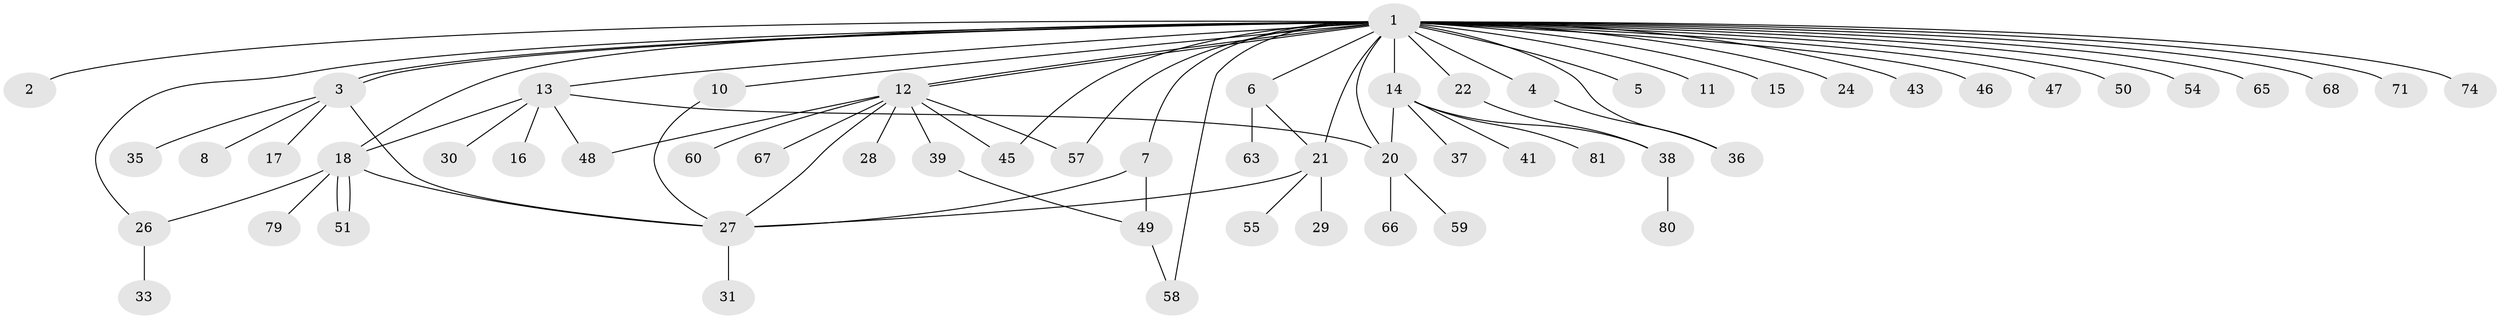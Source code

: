 // Generated by graph-tools (version 1.1) at 2025/23/03/03/25 07:23:50]
// undirected, 58 vertices, 77 edges
graph export_dot {
graph [start="1"]
  node [color=gray90,style=filled];
  1 [super="+19"];
  2;
  3 [super="+9"];
  4 [super="+72"];
  5;
  6 [super="+56"];
  7;
  8 [super="+62"];
  10;
  11;
  12 [super="+77"];
  13 [super="+25"];
  14 [super="+23"];
  15 [super="+69"];
  16 [super="+61"];
  17;
  18 [super="+40"];
  20 [super="+34"];
  21 [super="+70"];
  22;
  24 [super="+42"];
  26;
  27 [super="+52"];
  28;
  29;
  30;
  31 [super="+32"];
  33;
  35;
  36 [super="+73"];
  37;
  38 [super="+44"];
  39;
  41;
  43;
  45 [super="+64"];
  46;
  47;
  48;
  49 [super="+75"];
  50;
  51 [super="+53"];
  54;
  55;
  57 [super="+78"];
  58 [super="+76"];
  59;
  60;
  63;
  65;
  66;
  67;
  68;
  71;
  74;
  79;
  80;
  81;
  1 -- 2;
  1 -- 3;
  1 -- 3;
  1 -- 4;
  1 -- 5;
  1 -- 6;
  1 -- 7;
  1 -- 10;
  1 -- 11;
  1 -- 12;
  1 -- 12;
  1 -- 13;
  1 -- 14;
  1 -- 15;
  1 -- 18;
  1 -- 20;
  1 -- 21;
  1 -- 24;
  1 -- 26;
  1 -- 43;
  1 -- 46;
  1 -- 47;
  1 -- 50;
  1 -- 54;
  1 -- 57;
  1 -- 58;
  1 -- 65;
  1 -- 71;
  1 -- 36;
  1 -- 68;
  1 -- 22;
  1 -- 74;
  1 -- 45;
  3 -- 8;
  3 -- 17;
  3 -- 27;
  3 -- 35;
  4 -- 36;
  6 -- 21;
  6 -- 63;
  7 -- 49;
  7 -- 27;
  10 -- 27;
  12 -- 28;
  12 -- 39;
  12 -- 45;
  12 -- 48;
  12 -- 57;
  12 -- 60;
  12 -- 67;
  12 -- 27;
  13 -- 16;
  13 -- 18;
  13 -- 20;
  13 -- 30;
  13 -- 48;
  14 -- 41;
  14 -- 81;
  14 -- 20;
  14 -- 37;
  14 -- 38;
  18 -- 26;
  18 -- 51;
  18 -- 51;
  18 -- 79;
  18 -- 27;
  20 -- 59;
  20 -- 66;
  21 -- 29;
  21 -- 55;
  21 -- 27;
  22 -- 38;
  26 -- 33;
  27 -- 31;
  38 -- 80;
  39 -- 49;
  49 -- 58;
}
